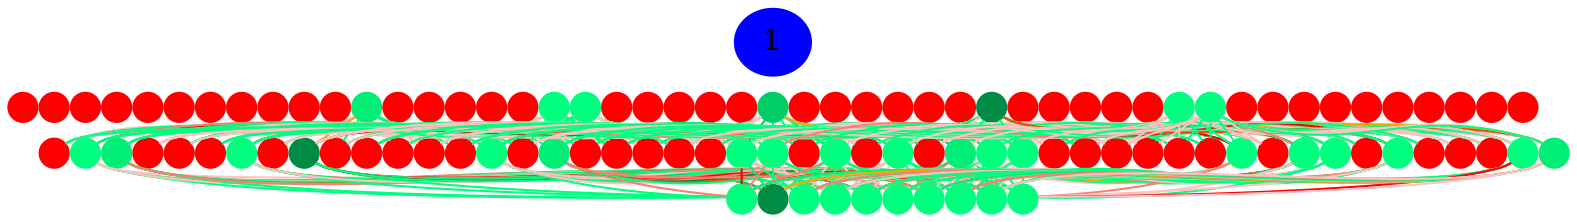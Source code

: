 graph {
	edge [bgcolor="purple:pink" color=yellow nodesep=0]
	graph [nodesep=0 ordering=out ranksep=0]
	I [label=1 color=blue height=0.2 style=filled width=0.2]
	x_0 [label="" color=red height=0.2 style=filled width=0.2]
	x_1 [label="" color=red height=0.2 style=filled width=0.2]
	x_2 [label="" color=red height=0.2 style=filled width=0.2]
	x_3 [label="" color=red height=0.2 style=filled width=0.2]
	x_4 [label="" color=red height=0.2 style=filled width=0.2]
	x_5 [label="" color=red height=0.2 style=filled width=0.2]
	x_6 [label="" color=red height=0.2 style=filled width=0.2]
	x_7 [label="" color=red height=0.2 style=filled width=0.2]
	x_8 [label="" color=red height=0.2 style=filled width=0.2]
	x_9 [label="" color=red height=0.2 style=filled width=0.2]
	x_10 [label="" color=red height=0.2 style=filled width=0.2]
	x_11 [label="" color=springgreen2 fillcolor=springgreen2 height=0.2 style=filled width=0.2]
	x_12 [label="" color=red height=0.2 style=filled width=0.2]
	x_13 [label="" color=red height=0.2 style=filled width=0.2]
	x_14 [label="" color=red height=0.2 style=filled width=0.2]
	x_15 [label="" color=red height=0.2 style=filled width=0.2]
	x_16 [label="" color=red height=0.2 style=filled width=0.2]
	x_17 [label="" color=springgreen fillcolor=springgreen height=0.2 style=filled width=0.2]
	x_18 [label="" color=springgreen fillcolor=springgreen height=0.2 style=filled width=0.2]
	x_19 [label="" color=red height=0.2 style=filled width=0.2]
	x_20 [label="" color=red height=0.2 style=filled width=0.2]
	x_21 [label="" color=red height=0.2 style=filled width=0.2]
	x_22 [label="" color=red height=0.2 style=filled width=0.2]
	x_23 [label="" color=red height=0.2 style=filled width=0.2]
	x_24 [label="" color=springgreen3 fillcolor=springgreen3 height=0.2 style=filled width=0.2]
	x_25 [label="" color=red height=0.2 style=filled width=0.2]
	x_26 [label="" color=red height=0.2 style=filled width=0.2]
	x_27 [label="" color=red height=0.2 style=filled width=0.2]
	x_28 [label="" color=red height=0.2 style=filled width=0.2]
	x_29 [label="" color=red height=0.2 style=filled width=0.2]
	x_30 [label="" color=red height=0.2 style=filled width=0.2]
	x_31 [label="" color=springgreen4 fillcolor=springgreen4 height=0.2 style=filled width=0.2]
	x_32 [label="" color=red height=0.2 style=filled width=0.2]
	x_33 [label="" color=red height=0.2 style=filled width=0.2]
	x_34 [label="" color=red height=0.2 style=filled width=0.2]
	x_35 [label="" color=red height=0.2 style=filled width=0.2]
	x_36 [label="" color=red height=0.2 style=filled width=0.2]
	x_37 [label="" color=springgreen fillcolor=springgreen height=0.2 style=filled width=0.2]
	x_38 [label="" color=springgreen1 fillcolor=springgreen1 height=0.2 style=filled width=0.2]
	x_39 [label="" color=red height=0.2 style=filled width=0.2]
	x_40 [label="" color=red height=0.2 style=filled width=0.2]
	x_41 [label="" color=red height=0.2 style=filled width=0.2]
	x_42 [label="" color=red height=0.2 style=filled width=0.2]
	x_43 [label="" color=red height=0.2 style=filled width=0.2]
	x_44 [label="" color=red height=0.2 style=filled width=0.2]
	x_45 [label="" color=red height=0.2 style=filled width=0.2]
	x_46 [label="" color=red height=0.2 style=filled width=0.2]
	x_47 [label="" color=red height=0.2 style=filled width=0.2]
	x_48 [label="" color=red height=0.2 style=filled width=0.2]
	I -- x_0 [style=invis]
	I -- x_1 [style=invis]
	I -- x_2 [style=invis]
	I -- x_3 [style=invis]
	I -- x_4 [style=invis]
	I -- x_5 [style=invis]
	I -- x_6 [style=invis]
	I -- x_7 [style=invis]
	I -- x_8 [style=invis]
	I -- x_9 [style=invis]
	I -- x_10 [style=invis]
	I -- x_11 [style=invis]
	I -- x_12 [style=invis]
	I -- x_13 [style=invis]
	I -- x_14 [style=invis]
	I -- x_15 [style=invis]
	I -- x_16 [style=invis]
	I -- x_17 [style=invis]
	I -- x_18 [style=invis]
	I -- x_19 [style=invis]
	I -- x_20 [style=invis]
	I -- x_21 [style=invis]
	I -- x_22 [style=invis]
	I -- x_23 [style=invis]
	I -- x_24 [style=invis]
	I -- x_25 [style=invis]
	I -- x_26 [style=invis]
	I -- x_27 [style=invis]
	I -- x_28 [style=invis]
	I -- x_29 [style=invis]
	I -- x_30 [style=invis]
	I -- x_31 [style=invis]
	I -- x_32 [style=invis]
	I -- x_33 [style=invis]
	I -- x_34 [style=invis]
	I -- x_35 [style=invis]
	I -- x_36 [style=invis]
	I -- x_37 [style=invis]
	I -- x_38 [style=invis]
	I -- x_39 [style=invis]
	I -- x_40 [style=invis]
	I -- x_41 [style=invis]
	I -- x_42 [style=invis]
	I -- x_43 [style=invis]
	I -- x_44 [style=invis]
	I -- x_45 [style=invis]
	I -- x_46 [style=invis]
	I -- x_47 [style=invis]
	I -- x_48 [style=invis]
	x1_0 [label="" color=red fillcolor=red height=0.2 style=filled width=0.2]
	x1_1 [label="" color=springgreen1 fillcolor=springgreen1 height=0.2 style=filled width=0.2]
	x1_2 [label="" color=springgreen2 fillcolor=springgreen2 height=0.2 style=filled width=0.2]
	x1_3 [label="" color=red fillcolor=red height=0.2 style=filled width=0.2]
	x1_4 [label="" color=red fillcolor=red height=0.2 style=filled width=0.2]
	x1_5 [label="" color=red fillcolor=red height=0.2 style=filled width=0.2]
	x1_6 [label="" color=springgreen1 fillcolor=springgreen1 height=0.2 style=filled width=0.2]
	x1_7 [label="" color=red fillcolor=red height=0.2 style=filled width=0.2]
	x1_8 [label="" color=springgreen4 fillcolor=springgreen4 height=0.2 style=filled width=0.2]
	x1_9 [label="" color=red fillcolor=red height=0.2 style=filled width=0.2]
	x1_10 [label="" color=red fillcolor=red height=0.2 style=filled width=0.2]
	x1_11 [label="" color=red fillcolor=red height=0.2 style=filled width=0.2]
	x1_12 [label="" color=red fillcolor=red height=0.2 style=filled width=0.2]
	x1_13 [label="" color=red fillcolor=red height=0.2 style=filled width=0.2]
	x1_14 [label="" color=springgreen fillcolor=springgreen height=0.2 style=filled width=0.2]
	x1_15 [label="" color=red fillcolor=red height=0.2 style=filled width=0.2]
	x1_16 [label="" color=springgreen2 fillcolor=springgreen2 height=0.2 style=filled width=0.2]
	x1_17 [label="" color=red fillcolor=red height=0.2 style=filled width=0.2]
	x1_18 [label="" color=red fillcolor=red height=0.2 style=filled width=0.2]
	x1_19 [label="" color=red fillcolor=red height=0.2 style=filled width=0.2]
	x1_20 [label="" color=red fillcolor=red height=0.2 style=filled width=0.2]
	x1_21 [label="" color=red fillcolor=red height=0.2 style=filled width=0.2]
	x1_22 [label="" color=springgreen1 fillcolor=springgreen1 height=0.2 style=filled width=0.2]
	x1_23 [label="" color=springgreen1 fillcolor=springgreen1 height=0.2 style=filled width=0.2]
	x1_24 [label="" color=red fillcolor=red height=0.2 style=filled width=0.2]
	x1_25 [label="" color=springgreen fillcolor=springgreen height=0.2 style=filled width=0.2]
	x1_26 [label="" color=red fillcolor=red height=0.2 style=filled width=0.2]
	x1_27 [label="" color=springgreen1 fillcolor=springgreen1 height=0.2 style=filled width=0.2]
	x1_28 [label="" color=red fillcolor=red height=0.2 style=filled width=0.2]
	x1_29 [label="" color=springgreen2 fillcolor=springgreen2 height=0.2 style=filled width=0.2]
	x1_30 [label="" color=springgreen1 fillcolor=springgreen1 height=0.2 style=filled width=0.2]
	x1_31 [label="" color=springgreen1 fillcolor=springgreen1 height=0.2 style=filled width=0.2]
	x1_32 [label="" color=red fillcolor=red height=0.2 style=filled width=0.2]
	x1_33 [label="" color=red fillcolor=red height=0.2 style=filled width=0.2]
	x1_34 [label="" color=red fillcolor=red height=0.2 style=filled width=0.2]
	x1_35 [label="" color=red fillcolor=red height=0.2 style=filled width=0.2]
	x1_36 [label="" color=red fillcolor=red height=0.2 style=filled width=0.2]
	x1_37 [label="" color=red fillcolor=red height=0.2 style=filled width=0.2]
	x1_38 [label="" color=springgreen fillcolor=springgreen height=0.2 style=filled width=0.2]
	x1_39 [label="" color=red fillcolor=red height=0.2 style=filled width=0.2]
	x1_40 [label="" color=springgreen1 fillcolor=springgreen1 height=0.2 style=filled width=0.2]
	x1_41 [label="" color=springgreen fillcolor=springgreen height=0.2 style=filled width=0.2]
	x1_42 [label="" color=red fillcolor=red height=0.2 style=filled width=0.2]
	x1_43 [label="" color=springgreen fillcolor=springgreen height=0.2 style=filled width=0.2]
	x1_44 [label="" color=red fillcolor=red height=0.2 style=filled width=0.2]
	x1_45 [label="" color=red fillcolor=red height=0.2 style=filled width=0.2]
	x1_46 [label="" color=red fillcolor=red height=0.2 style=filled width=0.2]
	x1_47 [label="" color=springgreen1 fillcolor=springgreen1 height=0.2 style=filled width=0.2]
	x1_48 [label="" color=springgreen2 fillcolor=springgreen2 height=0.2 style=filled width=0.2]
	x_11 -- x1_0 [color=rosybrown1]
	x_17 -- x1_0 [color=rosybrown1]
	x_18 -- x1_0 [color=springgreen]
	x_24 -- x1_0 [color=springgreen]
	x_31 -- x1_0 [color=springgreen]
	x_37 -- x1_0 [color=rosybrown1]
	x_38 -- x1_0 [color=springgreen]
	x_11 -- x1_1 [color=springgreen]
	x_17 -- x1_1 [color=springgreen]
	x_18 -- x1_1 [color=springgreen]
	x_24 -- x1_1 [color=red3]
	x_31 -- x1_1 [color=salmon]
	x_37 -- x1_1 [color=springgreen]
	x_38 -- x1_1 [color=springgreen]
	x_11 -- x1_2 [color=springgreen1]
	x_17 -- x1_2 [color=rosybrown1]
	x_18 -- x1_2 [color=rosybrown1]
	x_24 -- x1_2 [color=springgreen2]
	x_31 -- x1_2 [color=springgreen]
	x_37 -- x1_2 [color=springgreen]
	x_38 -- x1_2 [color=springgreen]
	x_11 -- x1_3 [color=springgreen]
	x_17 -- x1_3 [color=rosybrown1]
	x_18 -- x1_3 [color=rosybrown1]
	x_24 -- x1_3 [color=rosybrown1]
	x_31 -- x1_3 [color=rosybrown1]
	x_37 -- x1_3 [color=rosybrown1]
	x_38 -- x1_3 [color=rosybrown1]
	x_11 -- x1_4 [color=springgreen]
	x_17 -- x1_4 [color=springgreen]
	x_18 -- x1_4 [color=springgreen]
	x_24 -- x1_4 [color=springgreen]
	x_31 -- x1_4 [color=springgreen]
	x_37 -- x1_4 [color=springgreen]
	x_38 -- x1_4 [color=rosybrown1]
	x_11 -- x1_5 [color=springgreen]
	x_17 -- x1_5 [color=rosybrown1]
	x_18 -- x1_5 [color=rosybrown1]
	x_24 -- x1_5 [color=rosybrown1]
	x_31 -- x1_5 [color=springgreen]
	x_37 -- x1_5 [color=springgreen]
	x_38 -- x1_5 [color=springgreen]
	x_11 -- x1_6 [color=rosybrown1]
	x_17 -- x1_6 [color=springgreen]
	x_18 -- x1_6 [color=rosybrown1]
	x_24 -- x1_6 [color=orangered]
	x_31 -- x1_6 [color=springgreen1]
	x_37 -- x1_6 [color=springgreen]
	x_38 -- x1_6 [color=springgreen]
	x_11 -- x1_7 [color=rosybrown1]
	x_17 -- x1_7 [color=rosybrown1]
	x_18 -- x1_7 [color=springgreen]
	x_24 -- x1_7 [color=rosybrown1]
	x_31 -- x1_7 [color=rosybrown1]
	x_37 -- x1_7 [color=springgreen]
	x_38 -- x1_7 [color=rosybrown1]
	x_11 -- x1_8 [color=orange]
	x_17 -- x1_8 [color=springgreen]
	x_18 -- x1_8 [color=springgreen]
	x_24 -- x1_8 [color=red]
	x_31 -- x1_8 [color=orangered]
	x_37 -- x1_8 [color=rosybrown1]
	x_38 -- x1_8 [color=rosybrown1]
	x_11 -- x1_9 [color=springgreen]
	x_17 -- x1_9 [color=springgreen]
	x_18 -- x1_9 [color=rosybrown1]
	x_24 -- x1_9 [color=springgreen]
	x_31 -- x1_9 [color=springgreen]
	x_37 -- x1_9 [color=springgreen]
	x_38 -- x1_9 [color=rosybrown1]
	x_11 -- x1_10 [color=rosybrown1]
	x_17 -- x1_10 [color=rosybrown1]
	x_18 -- x1_10 [color=springgreen]
	x_24 -- x1_10 [color=springgreen]
	x_31 -- x1_10 [color=springgreen]
	x_37 -- x1_10 [color=springgreen]
	x_38 -- x1_10 [color=springgreen]
	x_11 -- x1_11 [color=rosybrown1]
	x_17 -- x1_11 [color=springgreen]
	x_18 -- x1_11 [color=rosybrown1]
	x_24 -- x1_11 [color=rosybrown1]
	x_31 -- x1_11 [color=rosybrown1]
	x_37 -- x1_11 [color=rosybrown1]
	x_38 -- x1_11 [color=springgreen]
	x_11 -- x1_12 [color=rosybrown1]
	x_17 -- x1_12 [color=rosybrown1]
	x_18 -- x1_12 [color=rosybrown1]
	x_24 -- x1_12 [color=rosybrown1]
	x_31 -- x1_12 [color=rosybrown1]
	x_37 -- x1_12 [color=springgreen]
	x_38 -- x1_12 [color=rosybrown1]
	x_11 -- x1_13 [color=springgreen]
	x_17 -- x1_13 [color=rosybrown1]
	x_18 -- x1_13 [color=rosybrown1]
	x_24 -- x1_13 [color=springgreen]
	x_31 -- x1_13 [color=rosybrown1]
	x_37 -- x1_13 [color=springgreen]
	x_38 -- x1_13 [color=springgreen]
	x_11 -- x1_14 [color=springgreen2]
	x_17 -- x1_14 [color=rosybrown1]
	x_18 -- x1_14 [color=springgreen]
	x_24 -- x1_14 [color=springgreen2]
	x_31 -- x1_14 [color=orangered]
	x_37 -- x1_14 [color=springgreen]
	x_38 -- x1_14 [color=springgreen]
	x_11 -- x1_15 [color=springgreen]
	x_17 -- x1_15 [color=springgreen]
	x_18 -- x1_15 [color=springgreen]
	x_24 -- x1_15 [color=rosybrown1]
	x_31 -- x1_15 [color=rosybrown1]
	x_37 -- x1_15 [color=rosybrown1]
	x_38 -- x1_15 [color=rosybrown1]
	x_11 -- x1_16 [color=springgreen]
	x_17 -- x1_16 [color=springgreen]
	x_18 -- x1_16 [color=rosybrown1]
	x_24 -- x1_16 [color=springgreen3]
	x_31 -- x1_16 [color=springgreen2]
	x_37 -- x1_16 [color=springgreen]
	x_38 -- x1_16 [color=springgreen]
	x_11 -- x1_17 [color=springgreen]
	x_17 -- x1_17 [color=rosybrown1]
	x_18 -- x1_17 [color=rosybrown1]
	x_24 -- x1_17 [color=rosybrown1]
	x_31 -- x1_17 [color=springgreen]
	x_37 -- x1_17 [color=springgreen]
	x_38 -- x1_17 [color=springgreen]
	x_11 -- x1_18 [color=springgreen]
	x_17 -- x1_18 [color=springgreen]
	x_18 -- x1_18 [color=rosybrown1]
	x_24 -- x1_18 [color=rosybrown1]
	x_31 -- x1_18 [color=springgreen]
	x_37 -- x1_18 [color=springgreen]
	x_38 -- x1_18 [color=springgreen]
	x_11 -- x1_19 [color=rosybrown1]
	x_17 -- x1_19 [color=rosybrown1]
	x_18 -- x1_19 [color=rosybrown1]
	x_24 -- x1_19 [color=rosybrown1]
	x_31 -- x1_19 [color=springgreen]
	x_37 -- x1_19 [color=rosybrown1]
	x_38 -- x1_19 [color=springgreen]
	x_11 -- x1_20 [color=rosybrown1]
	x_17 -- x1_20 [color=rosybrown1]
	x_18 -- x1_20 [color=springgreen]
	x_24 -- x1_20 [color=rosybrown1]
	x_31 -- x1_20 [color=springgreen]
	x_37 -- x1_20 [color=springgreen]
	x_38 -- x1_20 [color=rosybrown1]
	x_11 -- x1_21 [color=rosybrown1]
	x_17 -- x1_21 [color=rosybrown1]
	x_18 -- x1_21 [color=rosybrown1]
	x_24 -- x1_21 [color=rosybrown1]
	x_31 -- x1_21 [color=springgreen]
	x_37 -- x1_21 [color=rosybrown1]
	x_38 -- x1_21 [color=springgreen]
	x_11 -- x1_22 [color=rosybrown1]
	x_17 -- x1_22 [color=rosybrown1]
	x_18 -- x1_22 [color=rosybrown1]
	x_24 -- x1_22 [color=springgreen3]
	x_31 -- x1_22 [color=springgreen2]
	x_37 -- x1_22 [color=rosybrown1]
	x_38 -- x1_22 [color=rosybrown1]
	x_11 -- x1_23 [color=rosybrown1]
	x_17 -- x1_23 [color=rosybrown1]
	x_18 -- x1_23 [color=springgreen]
	x_24 -- x1_23 [color=springgreen]
	x_31 -- x1_23 [color=springgreen2]
	x_37 -- x1_23 [color=rosybrown1]
	x_38 -- x1_23 [color=salmon]
	x_11 -- x1_24 [color=rosybrown1]
	x_17 -- x1_24 [color=springgreen]
	x_18 -- x1_24 [color=springgreen]
	x_24 -- x1_24 [color=springgreen]
	x_31 -- x1_24 [color=springgreen]
	x_37 -- x1_24 [color=springgreen]
	x_38 -- x1_24 [color=springgreen]
	x_11 -- x1_25 [color=springgreen]
	x_17 -- x1_25 [color=springgreen]
	x_18 -- x1_25 [color=springgreen]
	x_24 -- x1_25 [color=springgreen2]
	x_31 -- x1_25 [color=springgreen]
	x_37 -- x1_25 [color=rosybrown1]
	x_38 -- x1_25 [color=rosybrown1]
	x_11 -- x1_26 [color=springgreen]
	x_17 -- x1_26 [color=rosybrown1]
	x_18 -- x1_26 [color=rosybrown1]
	x_24 -- x1_26 [color=rosybrown1]
	x_31 -- x1_26 [color=rosybrown1]
	x_37 -- x1_26 [color=rosybrown1]
	x_38 -- x1_26 [color=springgreen]
	x_11 -- x1_27 [color=rosybrown1]
	x_17 -- x1_27 [color=rosybrown1]
	x_18 -- x1_27 [color=rosybrown1]
	x_24 -- x1_27 [color=springgreen2]
	x_31 -- x1_27 [color=springgreen2]
	x_37 -- x1_27 [color=rosybrown1]
	x_38 -- x1_27 [color=rosybrown1]
	x_11 -- x1_28 [color=springgreen]
	x_17 -- x1_28 [color=springgreen]
	x_18 -- x1_28 [color=rosybrown1]
	x_24 -- x1_28 [color=springgreen]
	x_31 -- x1_28 [color=rosybrown1]
	x_37 -- x1_28 [color=rosybrown1]
	x_38 -- x1_28 [color=rosybrown1]
	x_11 -- x1_29 [color=salmon]
	x_17 -- x1_29 [color=rosybrown1]
	x_18 -- x1_29 [color=springgreen]
	x_24 -- x1_29 [color=springgreen3]
	x_31 -- x1_29 [color=springgreen1]
	x_37 -- x1_29 [color=rosybrown1]
	x_38 -- x1_29 [color=rosybrown1]
	x_11 -- x1_30 [color=rosybrown1]
	x_17 -- x1_30 [color=springgreen]
	x_18 -- x1_30 [color=rosybrown1]
	x_24 -- x1_30 [color=springgreen2]
	x_31 -- x1_30 [color=rosybrown1]
	x_37 -- x1_30 [color=rosybrown1]
	x_38 -- x1_30 [color=springgreen]
	x_11 -- x1_31 [color=salmon]
	x_17 -- x1_31 [color=springgreen]
	x_18 -- x1_31 [color=rosybrown1]
	x_24 -- x1_31 [color=springgreen2]
	x_31 -- x1_31 [color=springgreen]
	x_37 -- x1_31 [color=rosybrown1]
	x_38 -- x1_31 [color=rosybrown1]
	x_11 -- x1_32 [color=rosybrown1]
	x_17 -- x1_32 [color=springgreen]
	x_18 -- x1_32 [color=rosybrown1]
	x_24 -- x1_32 [color=rosybrown1]
	x_31 -- x1_32 [color=rosybrown1]
	x_37 -- x1_32 [color=springgreen]
	x_38 -- x1_32 [color=springgreen]
	x_11 -- x1_33 [color=springgreen]
	x_17 -- x1_33 [color=rosybrown1]
	x_18 -- x1_33 [color=springgreen]
	x_24 -- x1_33 [color=springgreen]
	x_31 -- x1_33 [color=springgreen]
	x_37 -- x1_33 [color=rosybrown1]
	x_38 -- x1_33 [color=rosybrown1]
	x_11 -- x1_34 [color=rosybrown1]
	x_17 -- x1_34 [color=springgreen]
	x_18 -- x1_34 [color=springgreen]
	x_24 -- x1_34 [color=springgreen]
	x_31 -- x1_34 [color=rosybrown1]
	x_37 -- x1_34 [color=rosybrown1]
	x_38 -- x1_34 [color=rosybrown1]
	x_11 -- x1_35 [color=rosybrown1]
	x_17 -- x1_35 [color=rosybrown1]
	x_18 -- x1_35 [color=rosybrown1]
	x_24 -- x1_35 [color=rosybrown1]
	x_31 -- x1_35 [color=rosybrown1]
	x_37 -- x1_35 [color=springgreen]
	x_38 -- x1_35 [color=rosybrown1]
	x_11 -- x1_36 [color=springgreen]
	x_17 -- x1_36 [color=springgreen]
	x_18 -- x1_36 [color=springgreen]
	x_24 -- x1_36 [color=rosybrown1]
	x_31 -- x1_36 [color=springgreen]
	x_37 -- x1_36 [color=rosybrown1]
	x_38 -- x1_36 [color=springgreen]
	x_11 -- x1_37 [color=springgreen]
	x_17 -- x1_37 [color=springgreen]
	x_18 -- x1_37 [color=rosybrown1]
	x_24 -- x1_37 [color=springgreen]
	x_31 -- x1_37 [color=springgreen]
	x_37 -- x1_37 [color=springgreen]
	x_38 -- x1_37 [color=springgreen]
	x_11 -- x1_38 [color=springgreen]
	x_17 -- x1_38 [color=springgreen]
	x_18 -- x1_38 [color=springgreen]
	x_24 -- x1_38 [color=springgreen]
	x_31 -- x1_38 [color=red]
	x_37 -- x1_38 [color=springgreen]
	x_38 -- x1_38 [color=springgreen]
	x_11 -- x1_39 [color=rosybrown1]
	x_17 -- x1_39 [color=springgreen]
	x_18 -- x1_39 [color=rosybrown1]
	x_24 -- x1_39 [color=springgreen]
	x_31 -- x1_39 [color=rosybrown1]
	x_37 -- x1_39 [color=rosybrown1]
	x_38 -- x1_39 [color=rosybrown1]
	x_11 -- x1_40 [color=rosybrown1]
	x_17 -- x1_40 [color=rosybrown1]
	x_18 -- x1_40 [color=springgreen]
	x_24 -- x1_40 [color=orange]
	x_31 -- x1_40 [color=springgreen4]
	x_37 -- x1_40 [color=springgreen]
	x_38 -- x1_40 [color=salmon]
	x_11 -- x1_41 [color=springgreen]
	x_17 -- x1_41 [color=springgreen]
	x_18 -- x1_41 [color=springgreen]
	x_24 -- x1_41 [color=orangered]
	x_31 -- x1_41 [color=springgreen]
	x_37 -- x1_41 [color=rosybrown1]
	x_38 -- x1_41 [color=springgreen]
	x_11 -- x1_42 [color=springgreen]
	x_17 -- x1_42 [color=rosybrown1]
	x_18 -- x1_42 [color=springgreen]
	x_24 -- x1_42 [color=springgreen]
	x_31 -- x1_42 [color=rosybrown1]
	x_37 -- x1_42 [color=rosybrown1]
	x_38 -- x1_42 [color=springgreen]
	x_11 -- x1_43 [color=springgreen]
	x_17 -- x1_43 [color=springgreen]
	x_18 -- x1_43 [color=springgreen]
	x_24 -- x1_43 [color=salmon]
	x_31 -- x1_43 [color=red]
	x_37 -- x1_43 [color=springgreen]
	x_38 -- x1_43 [color=springgreen]
	x_11 -- x1_44 [color=springgreen]
	x_17 -- x1_44 [color=springgreen]
	x_18 -- x1_44 [color=springgreen]
	x_24 -- x1_44 [color=rosybrown1]
	x_31 -- x1_44 [color=springgreen]
	x_37 -- x1_44 [color=rosybrown1]
	x_38 -- x1_44 [color=springgreen]
	x_11 -- x1_45 [color=rosybrown1]
	x_17 -- x1_45 [color=springgreen]
	x_18 -- x1_45 [color=rosybrown1]
	x_24 -- x1_45 [color=springgreen]
	x_31 -- x1_45 [color=rosybrown1]
	x_37 -- x1_45 [color=rosybrown1]
	x_38 -- x1_45 [color=rosybrown1]
	x_11 -- x1_46 [color=springgreen]
	x_17 -- x1_46 [color=springgreen]
	x_18 -- x1_46 [color=rosybrown1]
	x_24 -- x1_46 [color=rosybrown1]
	x_31 -- x1_46 [color=springgreen]
	x_37 -- x1_46 [color=springgreen]
	x_38 -- x1_46 [color=rosybrown1]
	x_11 -- x1_47 [color=springgreen]
	x_17 -- x1_47 [color=rosybrown1]
	x_18 -- x1_47 [color=rosybrown1]
	x_24 -- x1_47 [color=springgreen1]
	x_31 -- x1_47 [color=springgreen1]
	x_37 -- x1_47 [color=springgreen]
	x_38 -- x1_47 [color=rosybrown1]
	x_11 -- x1_48 [color=springgreen]
	x_17 -- x1_48 [color=springgreen]
	x_18 -- x1_48 [color=rosybrown1]
	x_24 -- x1_48 [color=orange]
	x_31 -- x1_48 [color=orangered]
	x_37 -- x1_48 [color=rosybrown1]
	x_38 -- x1_48 [color=springgreen]
	x2_0 [label="" color=springgreen fillcolor=springgreen height=0.2 style=filled width=0.2]
	x2_1 [label="" color=springgreen4 fillcolor=springgreen4 height=0.2 style=filled width=0.2]
	x2_2 [label="" color=springgreen fillcolor=springgreen height=0.2 style=filled width=0.2]
	x2_3 [label="" color=springgreen fillcolor=springgreen height=0.2 style=filled width=0.2]
	x2_4 [label="" color=springgreen fillcolor=springgreen height=0.2 style=filled width=0.2]
	x2_5 [label="" color=springgreen fillcolor=springgreen height=0.2 style=filled width=0.2]
	x2_6 [label="" color=springgreen fillcolor=springgreen height=0.2 style=filled width=0.2]
	x2_7 [label="" color=springgreen fillcolor=springgreen height=0.2 style=filled width=0.2]
	x2_8 [label="" color=springgreen fillcolor=springgreen height=0.2 style=filled width=0.2]
	x2_9 [label="" color=springgreen fillcolor=springgreen height=0.2 style=filled width=0.2]
	x1_1 -- x2_0 [color=springgreen1]
	x1_2 -- x2_0 [color=springgreen]
	x1_6 -- x2_0 [color=springgreen1]
	x1_8 -- x2_0 [color=springgreen]
	x1_14 -- x2_0 [color=springgreen]
	x1_16 -- x2_0 [color=salmon]
	x1_22 -- x2_0 [color=red]
	x1_23 -- x2_0 [color=salmon]
	x1_25 -- x2_0 [color=salmon]
	x1_27 -- x2_0 [color=salmon]
	x1_29 -- x2_0 [color=red]
	x1_30 -- x2_0 [color=salmon]
	x1_31 -- x2_0 [color=orangered]
	x1_38 -- x2_0 [color=springgreen]
	x1_40 -- x2_0 [color=rosybrown1]
	x1_41 -- x2_0 [color=springgreen]
	x1_43 -- x2_0 [color=springgreen]
	x1_47 -- x2_0 [color=rosybrown1]
	x1_48 -- x2_0 [color=springgreen2]
	x1_1 -- x2_1 [color=salmon]
	x1_2 -- x2_1 [color=salmon]
	x1_6 -- x2_1 [color=rosybrown1]
	x1_8 -- x2_1 [color=red]
	x1_14 -- x2_1 [color=rosybrown1]
	x1_16 -- x2_1 [color=springgreen3]
	x1_22 -- x2_1 [color=springgreen2]
	x1_23 -- x2_1 [color=springgreen]
	x1_25 -- x2_1 [color=springgreen]
	x1_27 -- x2_1 [color=springgreen1]
	x1_29 -- x2_1 [color=springgreen1]
	x1_30 -- x2_1 [color=rosybrown1]
	x1_31 -- x2_1 [color=springgreen]
	x1_38 -- x2_1 [color=springgreen]
	x1_40 -- x2_1 [color=springgreen2]
	x1_41 -- x2_1 [color=rosybrown1]
	x1_43 -- x2_1 [color=springgreen]
	x1_47 -- x2_1 [color=springgreen1]
	x1_48 -- x2_1 [color=orange]
	x1_1 -- x2_2 [color=springgreen1]
	x1_2 -- x2_2 [color=springgreen1]
	x1_6 -- x2_2 [color=rosybrown1]
	x1_8 -- x2_2 [color=salmon]
	x1_14 -- x2_2 [color=rosybrown1]
	x1_16 -- x2_2 [color=springgreen1]
	x1_22 -- x2_2 [color=springgreen]
	x1_23 -- x2_2 [color=rosybrown1]
	x1_25 -- x2_2 [color=rosybrown1]
	x1_27 -- x2_2 [color=rosybrown1]
	x1_29 -- x2_2 [color=salmon]
	x1_30 -- x2_2 [color=orangered]
	x1_31 -- x2_2 [color=orange]
	x1_38 -- x2_2 [color=rosybrown1]
	x1_40 -- x2_2 [color=springgreen2]
	x1_41 -- x2_2 [color=springgreen]
	x1_43 -- x2_2 [color=rosybrown1]
	x1_47 -- x2_2 [color=springgreen2]
	x1_48 -- x2_2 [color=salmon]
	x1_1 -- x2_3 [color=springgreen]
	x1_2 -- x2_3 [color=rosybrown1]
	x1_6 -- x2_3 [color=orangered]
	x1_8 -- x2_3 [color=springgreen1]
	x1_14 -- x2_3 [color=springgreen]
	x1_16 -- x2_3 [color=salmon]
	x1_22 -- x2_3 [color=springgreen]
	x1_23 -- x2_3 [color=rosybrown1]
	x1_25 -- x2_3 [color=springgreen]
	x1_27 -- x2_3 [color=rosybrown1]
	x1_29 -- x2_3 [color=springgreen]
	x1_30 -- x2_3 [color=salmon]
	x1_31 -- x2_3 [color=rosybrown1]
	x1_38 -- x2_3 [color=springgreen1]
	x1_40 -- x2_3 [color=orangered]
	x1_41 -- x2_3 [color=springgreen]
	x1_43 -- x2_3 [color=springgreen]
	x1_47 -- x2_3 [color=springgreen]
	x1_48 -- x2_3 [color=rosybrown1]
	x1_1 -- x2_4 [color=rosybrown1]
	x1_2 -- x2_4 [color=springgreen]
	x1_6 -- x2_4 [color=springgreen]
	x1_8 -- x2_4 [color=springgreen3]
	x1_14 -- x2_4 [color=springgreen]
	x1_16 -- x2_4 [color=red]
	x1_22 -- x2_4 [color=rosybrown1]
	x1_23 -- x2_4 [color=springgreen1]
	x1_25 -- x2_4 [color=rosybrown1]
	x1_27 -- x2_4 [color=rosybrown1]
	x1_29 -- x2_4 [color=springgreen2]
	x1_30 -- x2_4 [color=springgreen]
	x1_31 -- x2_4 [color=springgreen]
	x1_38 -- x2_4 [color=orange]
	x1_40 -- x2_4 [color=springgreen]
	x1_41 -- x2_4 [color=rosybrown1]
	x1_43 -- x2_4 [color=salmon]
	x1_47 -- x2_4 [color=salmon]
	x1_48 -- x2_4 [color=springgreen]
	x1_1 -- x2_5 [color=rosybrown1]
	x1_2 -- x2_5 [color=springgreen]
	x1_6 -- x2_5 [color=springgreen]
	x1_8 -- x2_5 [color=springgreen]
	x1_14 -- x2_5 [color=springgreen]
	x1_16 -- x2_5 [color=salmon]
	x1_22 -- x2_5 [color=rosybrown1]
	x1_23 -- x2_5 [color=salmon]
	x1_25 -- x2_5 [color=rosybrown1]
	x1_27 -- x2_5 [color=orange]
	x1_29 -- x2_5 [color=salmon]
	x1_30 -- x2_5 [color=springgreen]
	x1_31 -- x2_5 [color=springgreen1]
	x1_38 -- x2_5 [color=springgreen1]
	x1_40 -- x2_5 [color=salmon]
	x1_41 -- x2_5 [color=rosybrown1]
	x1_43 -- x2_5 [color=springgreen]
	x1_47 -- x2_5 [color=springgreen]
	x1_48 -- x2_5 [color=springgreen]
	x1_1 -- x2_6 [color=springgreen]
	x1_2 -- x2_6 [color=springgreen]
	x1_6 -- x2_6 [color=springgreen1]
	x1_8 -- x2_6 [color=springgreen]
	x1_14 -- x2_6 [color=rosybrown1]
	x1_16 -- x2_6 [color=springgreen4]
	x1_22 -- x2_6 [color=springgreen1]
	x1_23 -- x2_6 [color=orange]
	x1_25 -- x2_6 [color=salmon]
	x1_27 -- x2_6 [color=springgreen]
	x1_29 -- x2_6 [color=rosybrown1]
	x1_30 -- x2_6 [color=rosybrown1]
	x1_31 -- x2_6 [color=rosybrown1]
	x1_38 -- x2_6 [color=salmon]
	x1_40 -- x2_6 [color=red]
	x1_41 -- x2_6 [color=springgreen]
	x1_43 -- x2_6 [color=salmon]
	x1_47 -- x2_6 [color=rosybrown1]
	x1_48 -- x2_6 [color=springgreen2]
	x1_1 -- x2_7 [color=springgreen]
	x1_2 -- x2_7 [color=orangered]
	x1_6 -- x2_7 [color=springgreen]
	x1_8 -- x2_7 [color=springgreen1]
	x1_14 -- x2_7 [color=salmon]
	x1_16 -- x2_7 [color=orangered]
	x1_22 -- x2_7 [color=salmon]
	x1_23 -- x2_7 [color=springgreen]
	x1_25 -- x2_7 [color=springgreen]
	x1_27 -- x2_7 [color=springgreen]
	x1_29 -- x2_7 [color=rosybrown1]
	x1_30 -- x2_7 [color=springgreen]
	x1_31 -- x2_7 [color=springgreen]
	x1_38 -- x2_7 [color=rosybrown1]
	x1_40 -- x2_7 [color=springgreen2]
	x1_41 -- x2_7 [color=springgreen]
	x1_43 -- x2_7 [color=springgreen1]
	x1_47 -- x2_7 [color=salmon]
	x1_48 -- x2_7 [color=salmon]
	x1_1 -- x2_8 [color=rosybrown1]
	x1_2 -- x2_8 [color=springgreen1]
	x1_6 -- x2_8 [color=springgreen]
	x1_8 -- x2_8 [color=red3]
	x1_14 -- x2_8 [color=springgreen]
	x1_16 -- x2_8 [color=springgreen1]
	x1_22 -- x2_8 [color=rosybrown1]
	x1_23 -- x2_8 [color=springgreen]
	x1_25 -- x2_8 [color=springgreen]
	x1_27 -- x2_8 [color=springgreen]
	x1_29 -- x2_8 [color=rosybrown1]
	x1_30 -- x2_8 [color=springgreen1]
	x1_31 -- x2_8 [color=rosybrown1]
	x1_38 -- x2_8 [color=rosybrown1]
	x1_40 -- x2_8 [color=springgreen]
	x1_41 -- x2_8 [color=springgreen]
	x1_43 -- x2_8 [color=springgreen]
	x1_47 -- x2_8 [color=springgreen]
	x1_48 -- x2_8 [color=rosybrown1]
	x1_1 -- x2_9 [color=rosybrown1]
	x1_2 -- x2_9 [color=salmon]
	x1_6 -- x2_9 [color=rosybrown1]
	x1_8 -- x2_9 [color=springgreen1]
	x1_14 -- x2_9 [color=rosybrown1]
	x1_16 -- x2_9 [color=salmon]
	x1_22 -- x2_9 [color=rosybrown1]
	x1_23 -- x2_9 [color=springgreen]
	x1_25 -- x2_9 [color=springgreen]
	x1_27 -- x2_9 [color=springgreen1]
	x1_29 -- x2_9 [color=springgreen]
	x1_30 -- x2_9 [color=springgreen1]
	x1_31 -- x2_9 [color=springgreen]
	x1_38 -- x2_9 [color=salmon]
	x1_40 -- x2_9 [color=rosybrown1]
	x1_41 -- x2_9 [color=springgreen]
	x1_43 -- x2_9 [color=rosybrown1]
	x1_47 -- x2_9 [color=red]
	x1_48 -- x2_9 [color=rosybrown1]
}
